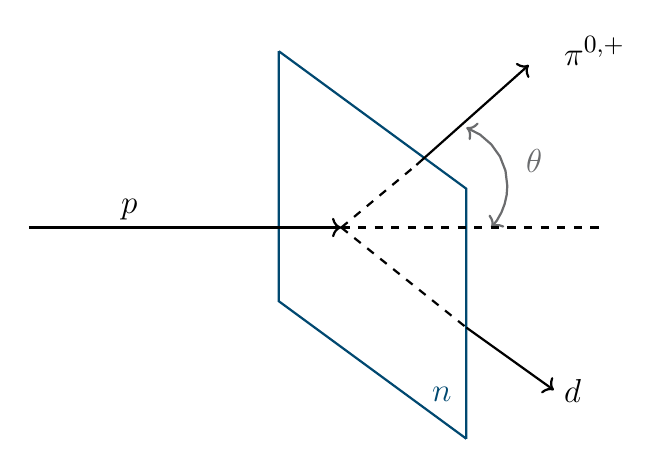 \begin{tikzpicture}[y=-1cm]
  \sf
  \definecolor{red}{RGB}{221,42,43}
  \definecolor{green}{RGB}{132,184,24}
  \definecolor{blue}{RGB}{0,72,112}
  \definecolor{orange}{RGB}{192,128,64}
  \definecolor{gray}{RGB}{107,108,110}


  \draw[thick,blue] (3.2,22.993) -- (3.2,26.168) -- (5.582,27.915);
  \draw[thick,blue] (5.582,27.915) -- (5.582,24.74) -- (3.2,22.993);
  \path (5.023,27.438) node[text=blue,anchor=base west] {\fontsize{13.0}{15.6}\selectfont{}$n$};

\begin{scope}[yshift=-5pt]
  \draw[thick,gray,<->] (5.582,23.787) -- (5.755,23.876) -- (5.899,24.001) -- (6.009,24.155) -- (6.079,24.335) -- (6.102,24.528) -- (6.094,24.644) -- (6.068,24.759) -- (6.028,24.864) -- (5.971,24.966) -- (5.899,25.057);
  \draw[thick,black,dashed] (3.994,25.057) -- (5.582,26.327);
  \draw[thick,black,->] (5.582,26.327) -- (6.693,27.121);
  \draw[thick,black,dashed] (3.994,25.057) -- (7.328,25.057);
  \draw[thick,black,->] (0.025,25.057) -- (3.994,25.057);
  \draw[thick,black,dashed] (3.994,25.057) -- (4.947,24.263);
  \draw[thick,black,->] (4.947,24.263) -- (6.375,22.993);

  \path (1.072,24.881) node[text=black,anchor=base west] {\fontsize{13.0}{15.6}\selectfont{}$p$};
  \path (6.7,22.993) node[text=black,anchor=base west] {\fontsize{13.0}{15.6}\selectfont{}$\pi^{0,+}$};
  \path (6.7,27.28) node[text=black,anchor=base west] {\fontsize{13.0}{15.6}\selectfont{}$d$};
  \path (6.217,24.363) node[text=gray,anchor=base west] {\fontsize{13.0}{15.6}\selectfont{}$\theta$};
\end{scope}

\end{tikzpicture}%

%% Configure (x)emacs for this file ...
%% Local Variables:
%% mode: latex
%% End:

